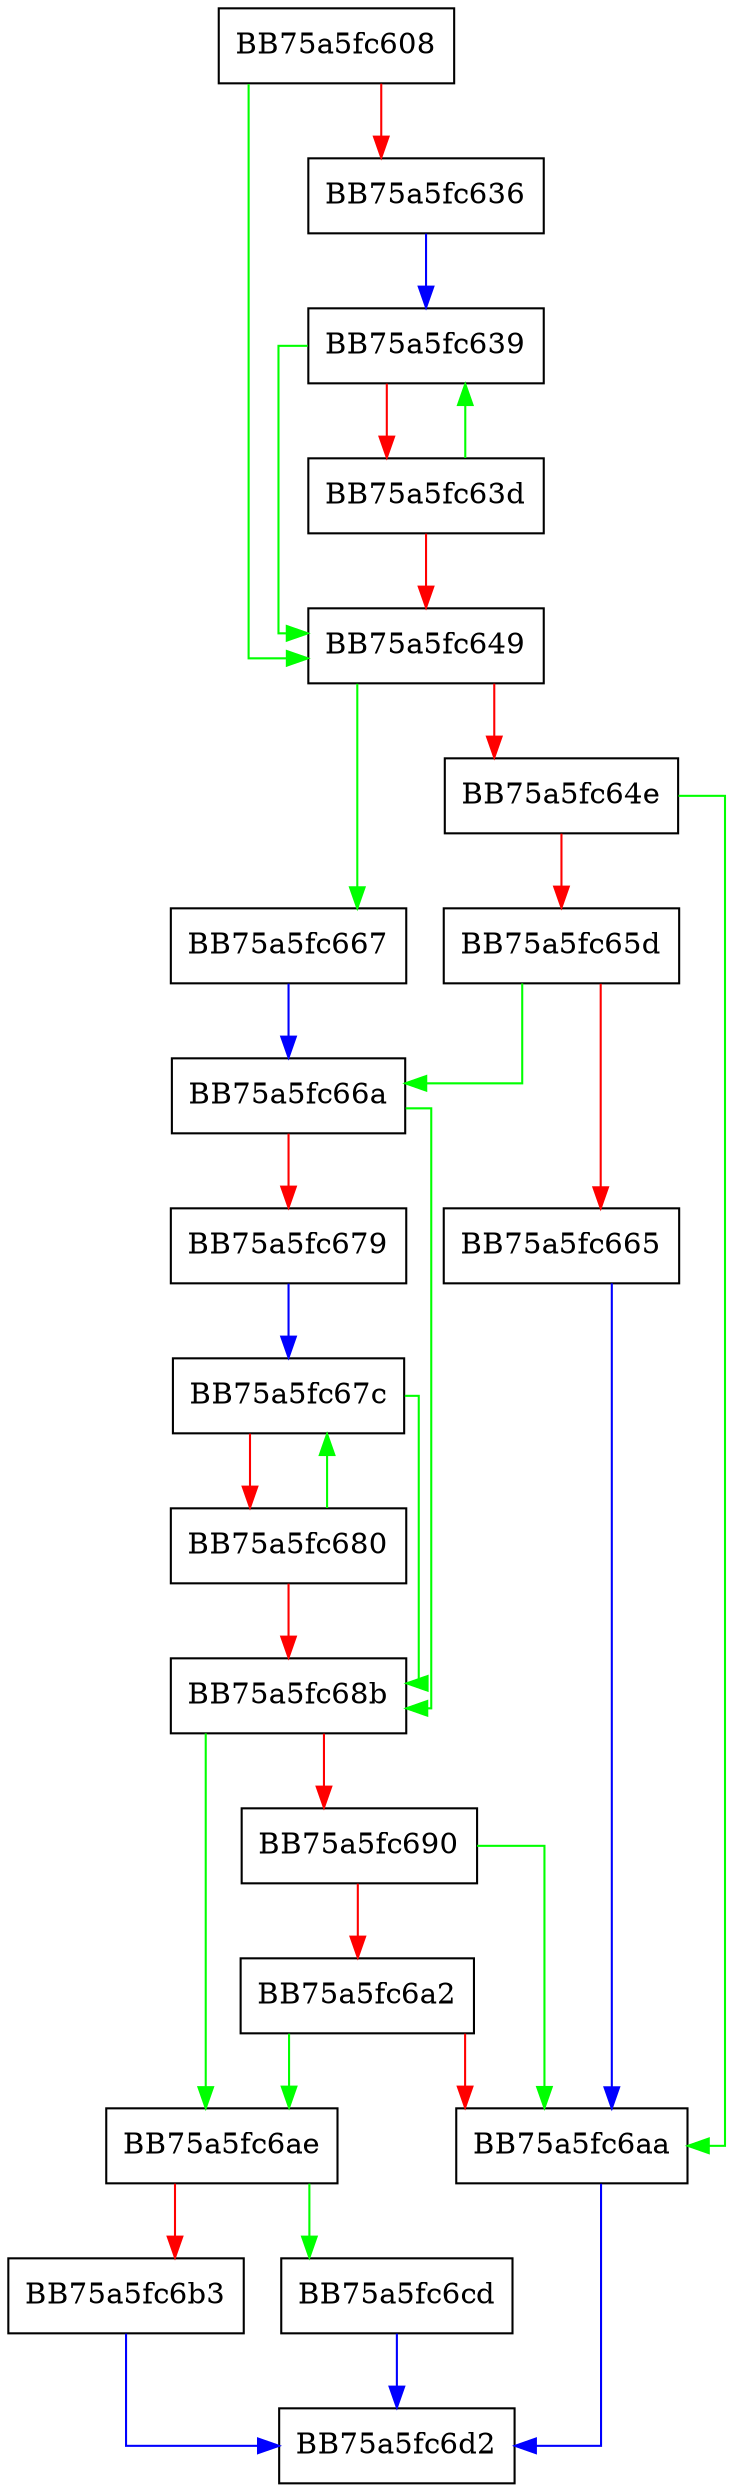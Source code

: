 digraph sqlite3MatchSpanName {
  node [shape="box"];
  graph [splines=ortho];
  BB75a5fc608 -> BB75a5fc649 [color="green"];
  BB75a5fc608 -> BB75a5fc636 [color="red"];
  BB75a5fc636 -> BB75a5fc639 [color="blue"];
  BB75a5fc639 -> BB75a5fc649 [color="green"];
  BB75a5fc639 -> BB75a5fc63d [color="red"];
  BB75a5fc63d -> BB75a5fc639 [color="green"];
  BB75a5fc63d -> BB75a5fc649 [color="red"];
  BB75a5fc649 -> BB75a5fc667 [color="green"];
  BB75a5fc649 -> BB75a5fc64e [color="red"];
  BB75a5fc64e -> BB75a5fc6aa [color="green"];
  BB75a5fc64e -> BB75a5fc65d [color="red"];
  BB75a5fc65d -> BB75a5fc66a [color="green"];
  BB75a5fc65d -> BB75a5fc665 [color="red"];
  BB75a5fc665 -> BB75a5fc6aa [color="blue"];
  BB75a5fc667 -> BB75a5fc66a [color="blue"];
  BB75a5fc66a -> BB75a5fc68b [color="green"];
  BB75a5fc66a -> BB75a5fc679 [color="red"];
  BB75a5fc679 -> BB75a5fc67c [color="blue"];
  BB75a5fc67c -> BB75a5fc68b [color="green"];
  BB75a5fc67c -> BB75a5fc680 [color="red"];
  BB75a5fc680 -> BB75a5fc67c [color="green"];
  BB75a5fc680 -> BB75a5fc68b [color="red"];
  BB75a5fc68b -> BB75a5fc6ae [color="green"];
  BB75a5fc68b -> BB75a5fc690 [color="red"];
  BB75a5fc690 -> BB75a5fc6aa [color="green"];
  BB75a5fc690 -> BB75a5fc6a2 [color="red"];
  BB75a5fc6a2 -> BB75a5fc6ae [color="green"];
  BB75a5fc6a2 -> BB75a5fc6aa [color="red"];
  BB75a5fc6aa -> BB75a5fc6d2 [color="blue"];
  BB75a5fc6ae -> BB75a5fc6cd [color="green"];
  BB75a5fc6ae -> BB75a5fc6b3 [color="red"];
  BB75a5fc6b3 -> BB75a5fc6d2 [color="blue"];
  BB75a5fc6cd -> BB75a5fc6d2 [color="blue"];
}